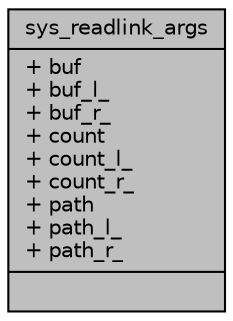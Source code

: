 digraph "sys_readlink_args"
{
 // LATEX_PDF_SIZE
  edge [fontname="Helvetica",fontsize="10",labelfontname="Helvetica",labelfontsize="10"];
  node [fontname="Helvetica",fontsize="10",shape=record];
  Node1 [label="{sys_readlink_args\n|+ buf\l+ buf_l_\l+ buf_r_\l+ count\l+ count_l_\l+ count_r_\l+ path\l+ path_l_\l+ path_r_\l|}",height=0.2,width=0.4,color="black", fillcolor="grey75", style="filled", fontcolor="black",tooltip=" "];
}
